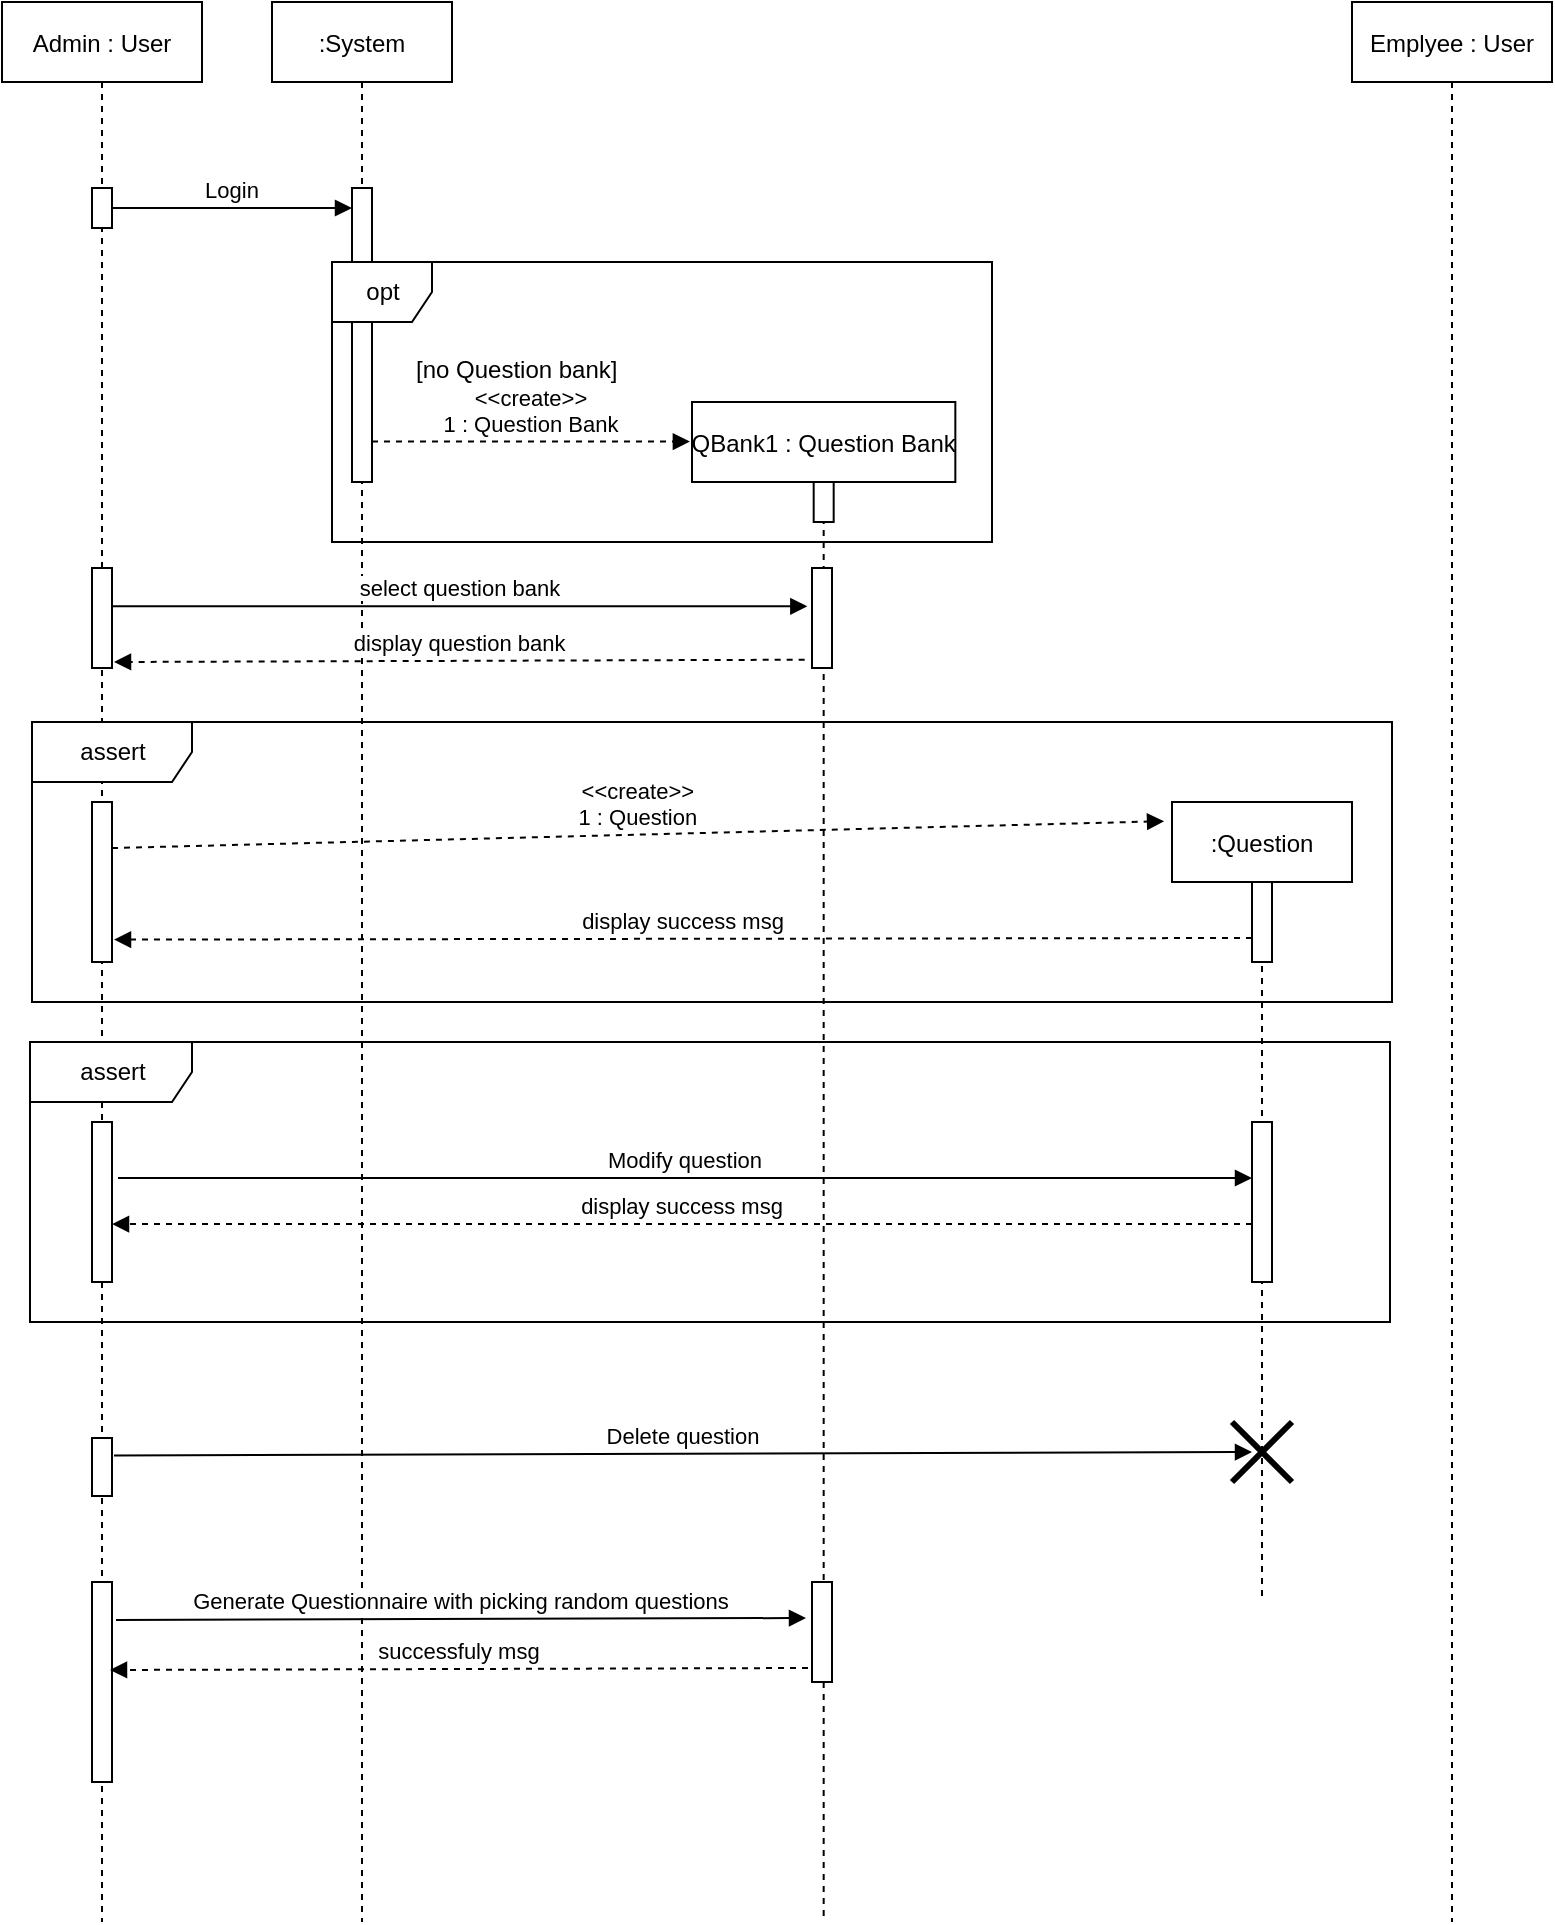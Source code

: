 <mxfile version="16.0.2" type="device"><diagram id="kgpKYQtTHZ0yAKxKKP6v" name="Page-1"><mxGraphModel dx="1042" dy="677" grid="1" gridSize="10" guides="1" tooltips="1" connect="1" arrows="1" fold="1" page="1" pageScale="1" pageWidth="850" pageHeight="1100" math="0" shadow="0"><root><mxCell id="0"/><mxCell id="1" parent="0"/><mxCell id="3nuBFxr9cyL0pnOWT2aG-1" value=":System" style="shape=umlLifeline;perimeter=lifelinePerimeter;container=1;collapsible=0;recursiveResize=0;rounded=0;shadow=0;strokeWidth=1;" parent="1" vertex="1"><mxGeometry x="200" y="80" width="90" height="960" as="geometry"/></mxCell><mxCell id="MizbKUZSsarV2aAMIGrt-9" value="" style="points=[];perimeter=orthogonalPerimeter;rounded=0;shadow=0;strokeWidth=1;" vertex="1" parent="3nuBFxr9cyL0pnOWT2aG-1"><mxGeometry x="40" y="93" width="10" height="147" as="geometry"/></mxCell><mxCell id="MizbKUZSsarV2aAMIGrt-13" value="opt" style="shape=umlFrame;tabWidth=110;tabHeight=30;tabPosition=left;html=1;boundedLbl=1;labelInHeader=1;width=50;height=30;container=0;" vertex="1" parent="1"><mxGeometry x="230" y="210" width="330" height="140" as="geometry"/></mxCell><mxCell id="MizbKUZSsarV2aAMIGrt-1" value="Admin : User" style="shape=umlLifeline;perimeter=lifelinePerimeter;container=1;collapsible=0;recursiveResize=0;rounded=0;shadow=0;strokeWidth=1;" vertex="1" parent="1"><mxGeometry x="65" y="80" width="100" height="960" as="geometry"/></mxCell><mxCell id="MizbKUZSsarV2aAMIGrt-2" value="" style="points=[];perimeter=orthogonalPerimeter;rounded=0;shadow=0;strokeWidth=1;" vertex="1" parent="MizbKUZSsarV2aAMIGrt-1"><mxGeometry x="45" y="93" width="10" height="20" as="geometry"/></mxCell><mxCell id="MizbKUZSsarV2aAMIGrt-27" value="" style="points=[];perimeter=orthogonalPerimeter;rounded=0;shadow=0;strokeWidth=1;" vertex="1" parent="MizbKUZSsarV2aAMIGrt-1"><mxGeometry x="45" y="283" width="10" height="50" as="geometry"/></mxCell><mxCell id="MizbKUZSsarV2aAMIGrt-36" value="" style="points=[];perimeter=orthogonalPerimeter;rounded=0;shadow=0;strokeWidth=1;" vertex="1" parent="MizbKUZSsarV2aAMIGrt-1"><mxGeometry x="45" y="400" width="10" height="80" as="geometry"/></mxCell><mxCell id="MizbKUZSsarV2aAMIGrt-41" value="" style="points=[];perimeter=orthogonalPerimeter;rounded=0;shadow=0;strokeWidth=1;" vertex="1" parent="MizbKUZSsarV2aAMIGrt-1"><mxGeometry x="45" y="560" width="10" height="80" as="geometry"/></mxCell><mxCell id="MizbKUZSsarV2aAMIGrt-46" value="" style="points=[];perimeter=orthogonalPerimeter;rounded=0;shadow=0;strokeWidth=1;" vertex="1" parent="MizbKUZSsarV2aAMIGrt-1"><mxGeometry x="45" y="718" width="10" height="29" as="geometry"/></mxCell><mxCell id="MizbKUZSsarV2aAMIGrt-48" value="" style="points=[];perimeter=orthogonalPerimeter;rounded=0;shadow=0;strokeWidth=1;" vertex="1" parent="MizbKUZSsarV2aAMIGrt-1"><mxGeometry x="45" y="790" width="10" height="100" as="geometry"/></mxCell><mxCell id="MizbKUZSsarV2aAMIGrt-7" value="Login" style="verticalAlign=bottom;endArrow=block;shadow=0;strokeWidth=1;" edge="1" parent="1" source="MizbKUZSsarV2aAMIGrt-2" target="MizbKUZSsarV2aAMIGrt-9"><mxGeometry relative="1" as="geometry"><mxPoint x="100" y="180.0" as="sourcePoint"/><mxPoint x="220" y="150" as="targetPoint"/></mxGeometry></mxCell><mxCell id="MizbKUZSsarV2aAMIGrt-12" value="&lt;&lt;create&gt;&gt;&#10;1 : Question Bank" style="verticalAlign=bottom;endArrow=block;shadow=0;strokeWidth=1;entryX=-0.008;entryY=0.026;entryDx=0;entryDy=0;entryPerimeter=0;dashed=1;" edge="1" parent="1" source="MizbKUZSsarV2aAMIGrt-9" target="3nuBFxr9cyL0pnOWT2aG-5"><mxGeometry relative="1" as="geometry"><mxPoint x="190" y="302" as="sourcePoint"/><mxPoint x="450" y="302" as="targetPoint"/></mxGeometry></mxCell><mxCell id="MizbKUZSsarV2aAMIGrt-14" value="[no Question bank]" style="text" vertex="1" parent="1"><mxGeometry x="250" y="210" width="110" height="70" as="geometry"><mxPoint x="20" y="40" as="offset"/></mxGeometry></mxCell><mxCell id="3nuBFxr9cyL0pnOWT2aG-5" value="QBank1 : Question Bank" style="shape=umlLifeline;perimeter=lifelinePerimeter;container=0;collapsible=0;recursiveResize=0;rounded=0;shadow=0;strokeWidth=1;" parent="1" vertex="1"><mxGeometry x="410" y="280" width="131.67" height="760" as="geometry"/></mxCell><mxCell id="MizbKUZSsarV2aAMIGrt-20" value="" style="points=[];perimeter=orthogonalPerimeter;rounded=0;shadow=0;strokeWidth=1;" vertex="1" parent="1"><mxGeometry x="470.84" y="320" width="10" height="20" as="geometry"/></mxCell><mxCell id="MizbKUZSsarV2aAMIGrt-28" value="" style="points=[];perimeter=orthogonalPerimeter;rounded=0;shadow=0;strokeWidth=1;" vertex="1" parent="1"><mxGeometry x="470" y="363" width="10" height="50" as="geometry"/></mxCell><mxCell id="MizbKUZSsarV2aAMIGrt-29" value="select question bank" style="verticalAlign=bottom;endArrow=block;shadow=0;strokeWidth=1;entryX=-0.233;entryY=0.383;entryDx=0;entryDy=0;entryPerimeter=0;" edge="1" parent="1" source="MizbKUZSsarV2aAMIGrt-27" target="MizbKUZSsarV2aAMIGrt-28"><mxGeometry relative="1" as="geometry"><mxPoint x="180" y="392.67" as="sourcePoint"/><mxPoint x="300" y="392.67" as="targetPoint"/></mxGeometry></mxCell><mxCell id="MizbKUZSsarV2aAMIGrt-30" value="display question bank" style="verticalAlign=bottom;endArrow=block;shadow=0;strokeWidth=1;exitX=-0.367;exitY=0.917;exitDx=0;exitDy=0;exitPerimeter=0;entryX=1.1;entryY=0.94;entryDx=0;entryDy=0;entryPerimeter=0;dashed=1;" edge="1" parent="1" source="MizbKUZSsarV2aAMIGrt-28" target="MizbKUZSsarV2aAMIGrt-27"><mxGeometry relative="1" as="geometry"><mxPoint x="460" y="403" as="sourcePoint"/><mxPoint x="477.67" y="400.66" as="targetPoint"/><Array as="points"/></mxGeometry></mxCell><mxCell id="MizbKUZSsarV2aAMIGrt-31" value=":Question" style="shape=umlLifeline;perimeter=lifelinePerimeter;container=1;collapsible=0;recursiveResize=0;rounded=0;shadow=0;strokeWidth=1;" vertex="1" parent="1"><mxGeometry x="650" y="480" width="90" height="400" as="geometry"/></mxCell><mxCell id="MizbKUZSsarV2aAMIGrt-32" value="" style="points=[];perimeter=orthogonalPerimeter;rounded=0;shadow=0;strokeWidth=1;" vertex="1" parent="MizbKUZSsarV2aAMIGrt-31"><mxGeometry x="40" y="40" width="10" height="40" as="geometry"/></mxCell><mxCell id="MizbKUZSsarV2aAMIGrt-40" value="" style="points=[];perimeter=orthogonalPerimeter;rounded=0;shadow=0;strokeWidth=1;" vertex="1" parent="MizbKUZSsarV2aAMIGrt-31"><mxGeometry x="40" y="160" width="10" height="80" as="geometry"/></mxCell><mxCell id="MizbKUZSsarV2aAMIGrt-44" value="" style="shape=umlDestroy;whiteSpace=wrap;html=1;strokeWidth=3;" vertex="1" parent="MizbKUZSsarV2aAMIGrt-31"><mxGeometry x="30" y="310" width="30" height="30" as="geometry"/></mxCell><mxCell id="MizbKUZSsarV2aAMIGrt-35" value="&lt;&lt;create&gt;&gt;&#10;1 : Question" style="verticalAlign=bottom;endArrow=block;shadow=0;strokeWidth=1;entryX=-0.044;entryY=0.024;entryDx=0;entryDy=0;entryPerimeter=0;dashed=1;exitX=1;exitY=0.288;exitDx=0;exitDy=0;exitPerimeter=0;" edge="1" parent="1" source="MizbKUZSsarV2aAMIGrt-36" target="MizbKUZSsarV2aAMIGrt-31"><mxGeometry relative="1" as="geometry"><mxPoint x="120" y="482" as="sourcePoint"/><mxPoint x="421.712" y="316.4" as="targetPoint"/></mxGeometry></mxCell><mxCell id="MizbKUZSsarV2aAMIGrt-37" value="display success msg" style="verticalAlign=bottom;endArrow=block;shadow=0;strokeWidth=1;dashed=1;entryX=1.1;entryY=0.86;entryDx=0;entryDy=0;entryPerimeter=0;exitX=0;exitY=0.7;exitDx=0;exitDy=0;exitPerimeter=0;" edge="1" parent="1" source="MizbKUZSsarV2aAMIGrt-32" target="MizbKUZSsarV2aAMIGrt-36"><mxGeometry relative="1" as="geometry"><mxPoint x="685.33" y="530.0" as="sourcePoint"/><mxPoint x="340" y="531.15" as="targetPoint"/><Array as="points"/></mxGeometry></mxCell><mxCell id="MizbKUZSsarV2aAMIGrt-42" value="Modify question" style="verticalAlign=bottom;endArrow=block;shadow=0;strokeWidth=1;exitX=1.3;exitY=0.35;exitDx=0;exitDy=0;exitPerimeter=0;" edge="1" parent="1" source="MizbKUZSsarV2aAMIGrt-41" target="MizbKUZSsarV2aAMIGrt-40"><mxGeometry relative="1" as="geometry"><mxPoint x="130" y="392.15" as="sourcePoint"/><mxPoint x="477.67" y="392.15" as="targetPoint"/></mxGeometry></mxCell><mxCell id="MizbKUZSsarV2aAMIGrt-43" value="display success msg" style="verticalAlign=bottom;endArrow=block;shadow=0;strokeWidth=1;dashed=1;exitX=0;exitY=0.638;exitDx=0;exitDy=0;exitPerimeter=0;" edge="1" parent="1" source="MizbKUZSsarV2aAMIGrt-40" target="MizbKUZSsarV2aAMIGrt-41"><mxGeometry relative="1" as="geometry"><mxPoint x="670" y="690" as="sourcePoint"/><mxPoint x="150" y="690.8" as="targetPoint"/><Array as="points"/></mxGeometry></mxCell><mxCell id="MizbKUZSsarV2aAMIGrt-45" value="Delete question" style="verticalAlign=bottom;endArrow=block;shadow=0;strokeWidth=1;exitX=1.1;exitY=0.3;exitDx=0;exitDy=0;exitPerimeter=0;" edge="1" parent="1" source="MizbKUZSsarV2aAMIGrt-46"><mxGeometry relative="1" as="geometry"><mxPoint x="133" y="678" as="sourcePoint"/><mxPoint x="690" y="805" as="targetPoint"/></mxGeometry></mxCell><mxCell id="MizbKUZSsarV2aAMIGrt-38" value="assert" style="shape=umlFrame;tabWidth=110;tabHeight=30;tabPosition=left;html=1;boundedLbl=1;labelInHeader=1;width=80;height=30;container=0;" vertex="1" parent="1"><mxGeometry x="80" y="440" width="680" height="140" as="geometry"/></mxCell><mxCell id="MizbKUZSsarV2aAMIGrt-39" value="assert" style="shape=umlFrame;tabWidth=110;tabHeight=30;tabPosition=left;html=1;boundedLbl=1;labelInHeader=1;width=81;height=30;container=0;" vertex="1" parent="1"><mxGeometry x="79" y="600" width="680" height="140" as="geometry"/></mxCell><mxCell id="MizbKUZSsarV2aAMIGrt-47" value="" style="points=[];perimeter=orthogonalPerimeter;rounded=0;shadow=0;strokeWidth=1;" vertex="1" parent="1"><mxGeometry x="470" y="870" width="10" height="50" as="geometry"/></mxCell><mxCell id="MizbKUZSsarV2aAMIGrt-49" value="Generate Questionnaire with picking random questions" style="verticalAlign=bottom;endArrow=block;shadow=0;strokeWidth=1;exitX=1.2;exitY=0.19;exitDx=0;exitDy=0;exitPerimeter=0;entryX=-0.3;entryY=0.36;entryDx=0;entryDy=0;entryPerimeter=0;" edge="1" parent="1" source="MizbKUZSsarV2aAMIGrt-48" target="MizbKUZSsarV2aAMIGrt-47"><mxGeometry relative="1" as="geometry"><mxPoint x="90" y="941.7" as="sourcePoint"/><mxPoint x="450" y="889" as="targetPoint"/></mxGeometry></mxCell><mxCell id="MizbKUZSsarV2aAMIGrt-50" value="successfuly msg" style="verticalAlign=bottom;endArrow=block;shadow=0;strokeWidth=1;exitX=-0.2;exitY=0.86;exitDx=0;exitDy=0;exitPerimeter=0;dashed=1;entryX=0.9;entryY=0.44;entryDx=0;entryDy=0;entryPerimeter=0;" edge="1" parent="1" source="MizbKUZSsarV2aAMIGrt-47" target="MizbKUZSsarV2aAMIGrt-48"><mxGeometry relative="1" as="geometry"><mxPoint x="476.33" y="418.85" as="sourcePoint"/><mxPoint x="150" y="913" as="targetPoint"/><Array as="points"/></mxGeometry></mxCell><mxCell id="MizbKUZSsarV2aAMIGrt-51" value="Emplyee : User" style="shape=umlLifeline;perimeter=lifelinePerimeter;container=1;collapsible=0;recursiveResize=0;rounded=0;shadow=0;strokeWidth=1;" vertex="1" parent="1"><mxGeometry x="740" y="80" width="100" height="960" as="geometry"/></mxCell></root></mxGraphModel></diagram></mxfile>